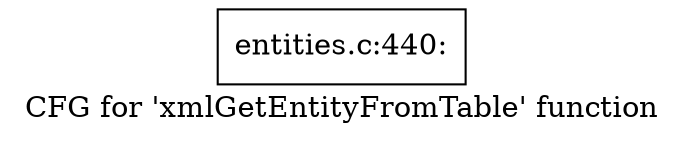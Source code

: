 digraph "CFG for 'xmlGetEntityFromTable' function" {
	label="CFG for 'xmlGetEntityFromTable' function";

	Node0x559a621d5140 [shape=record,label="{entities.c:440:}"];
}
